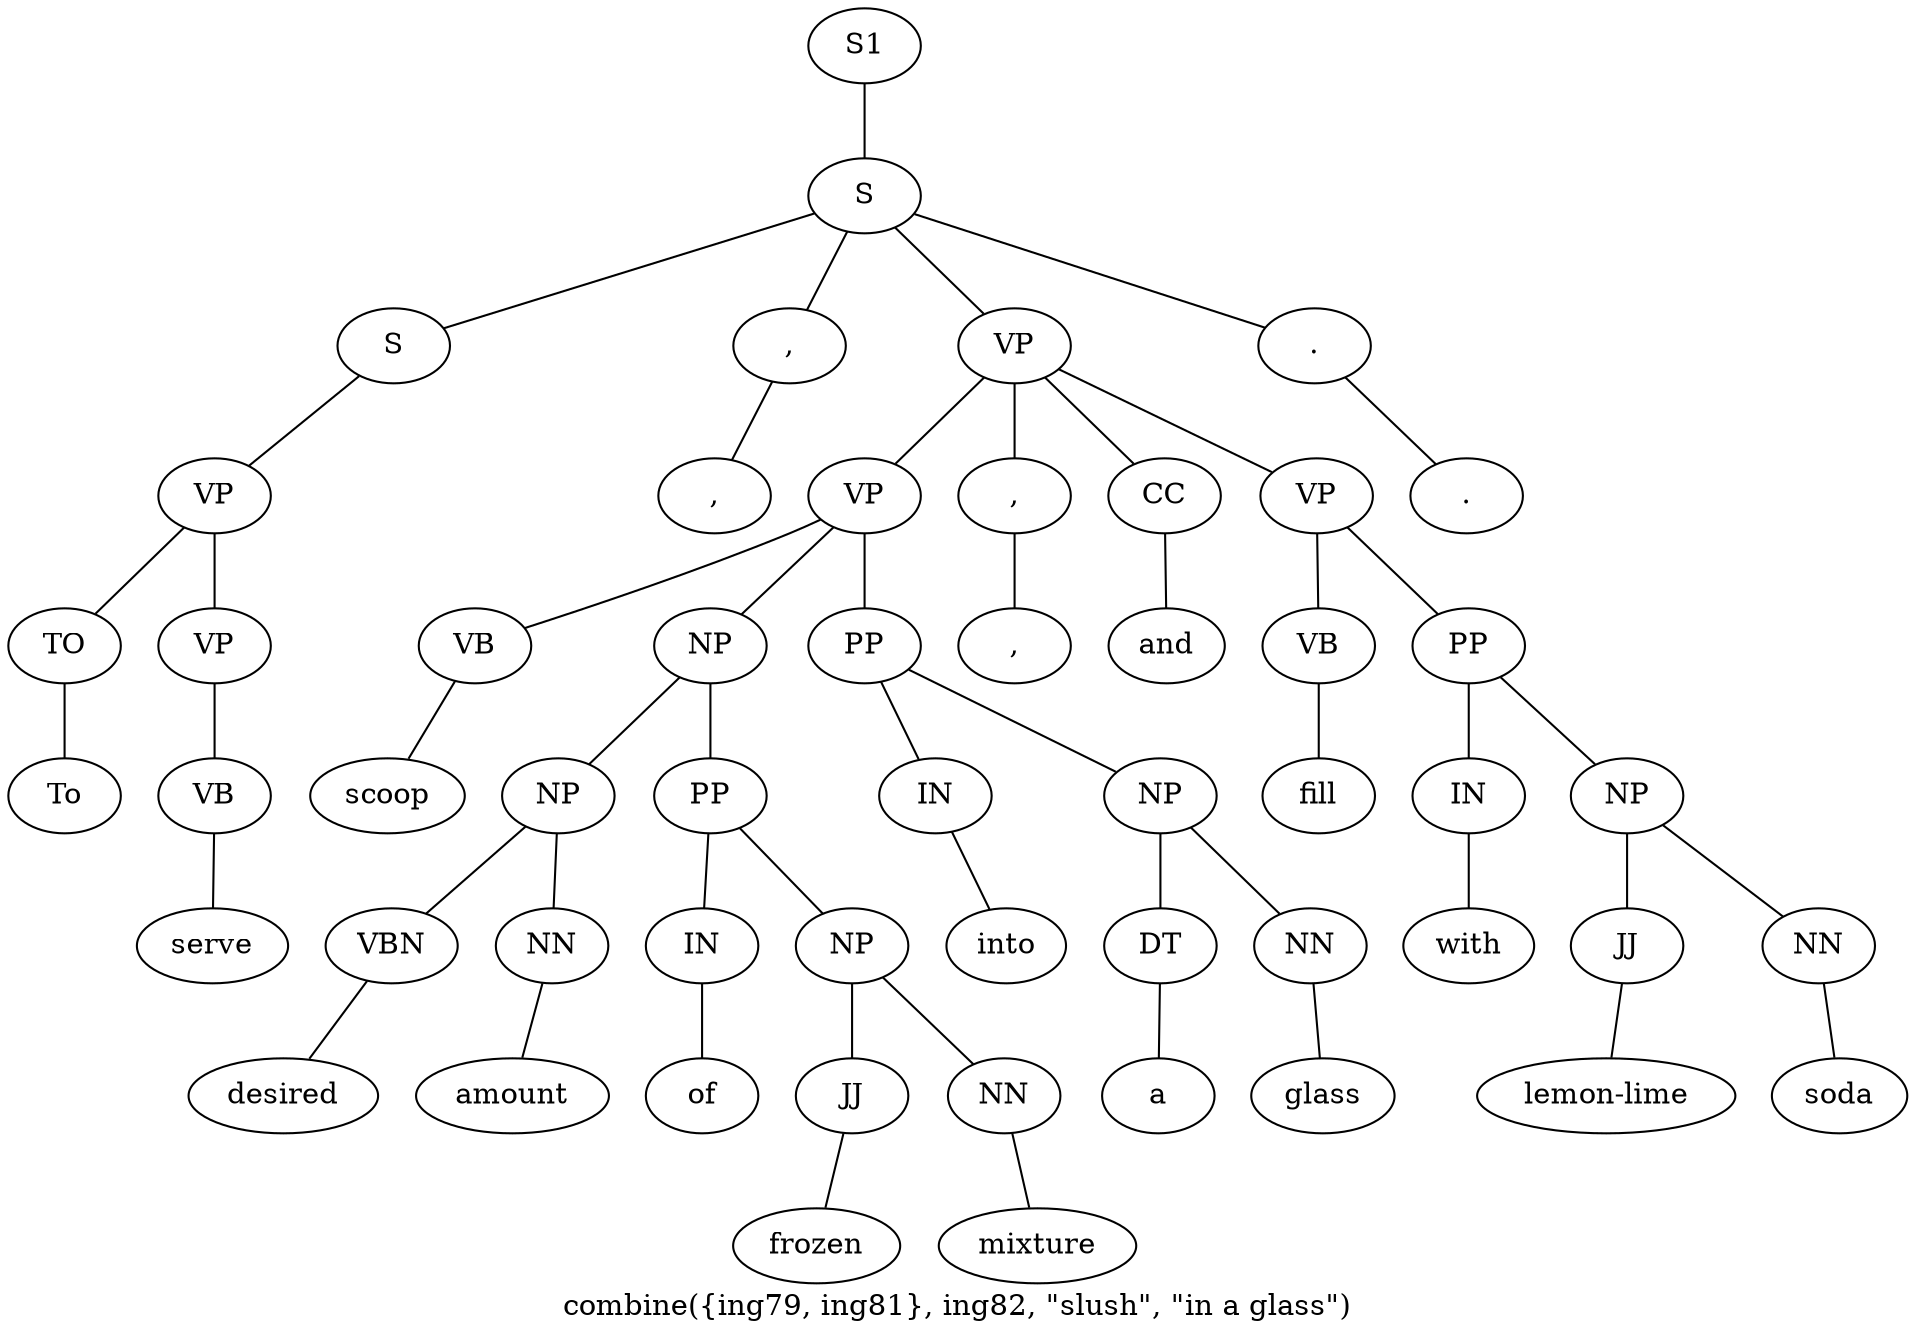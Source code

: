 graph SyntaxGraph {
	label = "combine({ing79, ing81}, ing82, \"slush\", \"in a glass\")";
	Node0 [label="S1"];
	Node1 [label="S"];
	Node2 [label="S"];
	Node3 [label="VP"];
	Node4 [label="TO"];
	Node5 [label="To"];
	Node6 [label="VP"];
	Node7 [label="VB"];
	Node8 [label="serve"];
	Node9 [label=","];
	Node10 [label=","];
	Node11 [label="VP"];
	Node12 [label="VP"];
	Node13 [label="VB"];
	Node14 [label="scoop"];
	Node15 [label="NP"];
	Node16 [label="NP"];
	Node17 [label="VBN"];
	Node18 [label="desired"];
	Node19 [label="NN"];
	Node20 [label="amount"];
	Node21 [label="PP"];
	Node22 [label="IN"];
	Node23 [label="of"];
	Node24 [label="NP"];
	Node25 [label="JJ"];
	Node26 [label="frozen"];
	Node27 [label="NN"];
	Node28 [label="mixture"];
	Node29 [label="PP"];
	Node30 [label="IN"];
	Node31 [label="into"];
	Node32 [label="NP"];
	Node33 [label="DT"];
	Node34 [label="a"];
	Node35 [label="NN"];
	Node36 [label="glass"];
	Node37 [label=","];
	Node38 [label=","];
	Node39 [label="CC"];
	Node40 [label="and"];
	Node41 [label="VP"];
	Node42 [label="VB"];
	Node43 [label="fill"];
	Node44 [label="PP"];
	Node45 [label="IN"];
	Node46 [label="with"];
	Node47 [label="NP"];
	Node48 [label="JJ"];
	Node49 [label="lemon-lime"];
	Node50 [label="NN"];
	Node51 [label="soda"];
	Node52 [label="."];
	Node53 [label="."];

	Node0 -- Node1;
	Node1 -- Node2;
	Node1 -- Node9;
	Node1 -- Node11;
	Node1 -- Node52;
	Node2 -- Node3;
	Node3 -- Node4;
	Node3 -- Node6;
	Node4 -- Node5;
	Node6 -- Node7;
	Node7 -- Node8;
	Node9 -- Node10;
	Node11 -- Node12;
	Node11 -- Node37;
	Node11 -- Node39;
	Node11 -- Node41;
	Node12 -- Node13;
	Node12 -- Node15;
	Node12 -- Node29;
	Node13 -- Node14;
	Node15 -- Node16;
	Node15 -- Node21;
	Node16 -- Node17;
	Node16 -- Node19;
	Node17 -- Node18;
	Node19 -- Node20;
	Node21 -- Node22;
	Node21 -- Node24;
	Node22 -- Node23;
	Node24 -- Node25;
	Node24 -- Node27;
	Node25 -- Node26;
	Node27 -- Node28;
	Node29 -- Node30;
	Node29 -- Node32;
	Node30 -- Node31;
	Node32 -- Node33;
	Node32 -- Node35;
	Node33 -- Node34;
	Node35 -- Node36;
	Node37 -- Node38;
	Node39 -- Node40;
	Node41 -- Node42;
	Node41 -- Node44;
	Node42 -- Node43;
	Node44 -- Node45;
	Node44 -- Node47;
	Node45 -- Node46;
	Node47 -- Node48;
	Node47 -- Node50;
	Node48 -- Node49;
	Node50 -- Node51;
	Node52 -- Node53;
}
